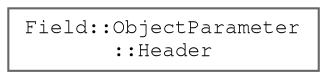 digraph "Graphical Class Hierarchy"
{
 // LATEX_PDF_SIZE
  bgcolor="transparent";
  edge [fontname=FreeMono,fontsize=10,labelfontname=FreeMono,labelfontsize=10];
  node [fontname=FreeMono,fontsize=10,shape=box,height=0.2,width=0.4];
  rankdir="LR";
  Node0 [label="Field::ObjectParameter\l::Header",height=0.2,width=0.4,color="grey40", fillcolor="white", style="filled",URL="$class_field_1_1_object_parameter.html#struct_field_1_1_object_parameter_1_1_header",tooltip="Header of the object parameter resource file. (ObjFlow.bin)"];
}
